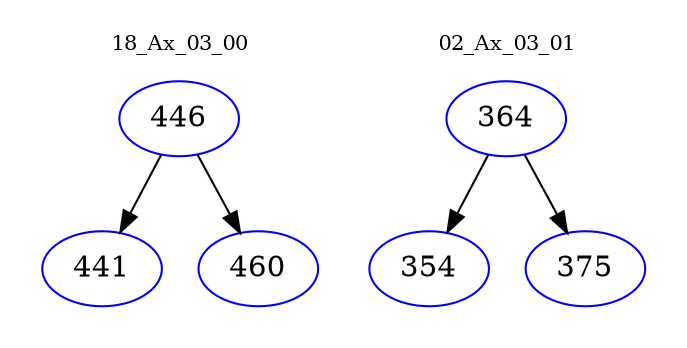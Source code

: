 digraph{
subgraph cluster_0 {
color = white
label = "18_Ax_03_00";
fontsize=10;
T0_446 [label="446", color="blue"]
T0_446 -> T0_441 [color="black"]
T0_441 [label="441", color="blue"]
T0_446 -> T0_460 [color="black"]
T0_460 [label="460", color="blue"]
}
subgraph cluster_1 {
color = white
label = "02_Ax_03_01";
fontsize=10;
T1_364 [label="364", color="blue"]
T1_364 -> T1_354 [color="black"]
T1_354 [label="354", color="blue"]
T1_364 -> T1_375 [color="black"]
T1_375 [label="375", color="blue"]
}
}
